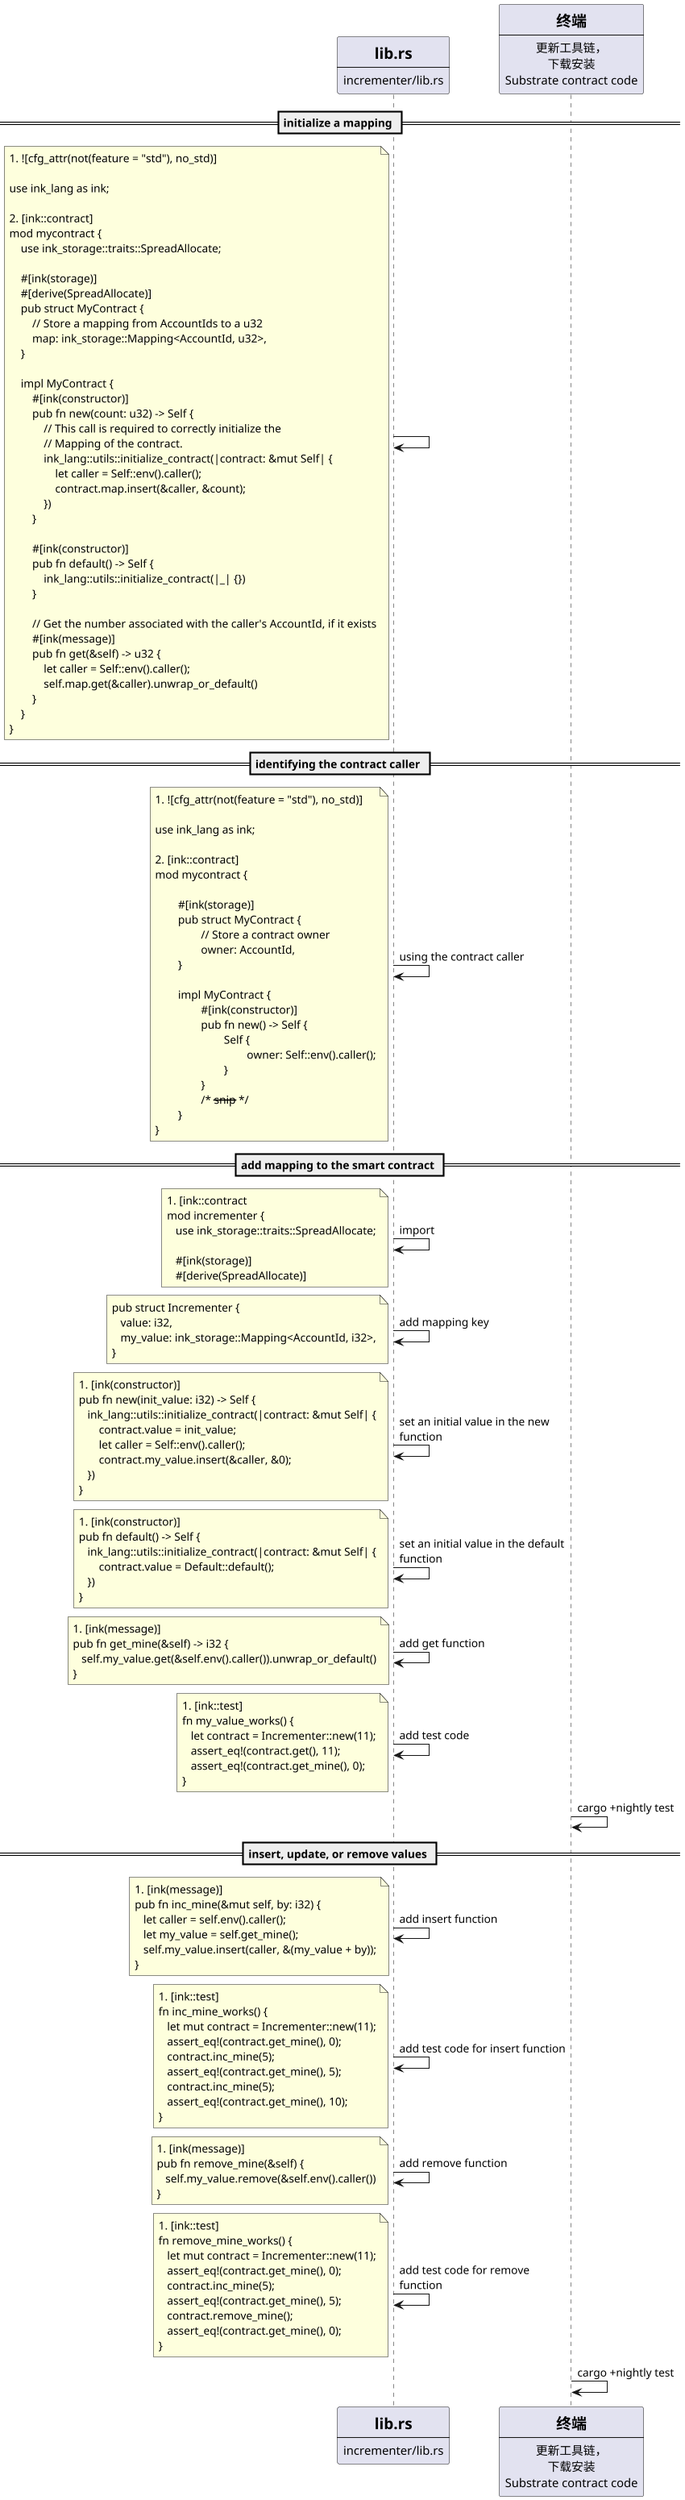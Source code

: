 @startuml
scale 850 width
skinparam maxMessageSize 200
participant lib [
    =lib.rs
    ----
    incrementer/lib.rs
]
participant terminal [
    =终端
    ----
    更新工具链，
    下载安装
    Substrate contract code
]

== initialize a mapping ==
lib -> lib:
note left
#![cfg_attr(not(feature = "std"), no_std)]

use ink_lang as ink;

#[ink::contract]
mod mycontract {
    use ink_storage::traits::SpreadAllocate;

    #[ink(storage)]
    #[derive(SpreadAllocate)]
    pub struct MyContract {
        // Store a mapping from AccountIds to a u32
        map: ink_storage::Mapping<AccountId, u32>,
    }

    impl MyContract {
        #[ink(constructor)]
        pub fn new(count: u32) -> Self {
            // This call is required to correctly initialize the
            // Mapping of the contract.
            ink_lang::utils::initialize_contract(|contract: &mut Self| {
                let caller = Self::env().caller();
                contract.map.insert(&caller, &count);
            })
        }

        #[ink(constructor)]
        pub fn default() -> Self {
            ink_lang::utils::initialize_contract(|_| {})
        }

        // Get the number associated with the caller's AccountId, if it exists
        #[ink(message)]
        pub fn get(&self) -> u32 {
            let caller = Self::env().caller();
            self.map.get(&caller).unwrap_or_default()
        }
    }
}
end note
== identifying the contract caller ==
lib -> lib: using the contract caller
note left
#![cfg_attr(not(feature = "std"), no_std)]

use ink_lang as ink;

#[ink::contract]
mod mycontract {

	#[ink(storage)]
	pub struct MyContract {
		// Store a contract owner
		owner: AccountId,
	}

	impl MyContract {
		#[ink(constructor)]
		pub fn new() -> Self {
			Self {
				owner: Self::env().caller();
			}
		}
		/* --snip-- */
	}
}
end note
== add mapping to the smart contract ==
lib -> lib: import
note left
#[ink::contract
mod incrementer {
   use ink_storage::traits::SpreadAllocate;

   #[ink(storage)]
   #[derive(SpreadAllocate)]
end note
lib -> lib: add mapping key
note left
pub struct Incrementer {
   value: i32,
   my_value: ink_storage::Mapping<AccountId, i32>,
}
end note
lib -> lib: set an initial value in the new function
note left
#[ink(constructor)]
pub fn new(init_value: i32) -> Self {
   ink_lang::utils::initialize_contract(|contract: &mut Self| {
       contract.value = init_value;
       let caller = Self::env().caller();
       contract.my_value.insert(&caller, &0);
   })
}
end note
lib -> lib: set an initial value in the default function
note left
#[ink(constructor)]
pub fn default() -> Self {
   ink_lang::utils::initialize_contract(|contract: &mut Self| {
       contract.value = Default::default();
   })
}
end note
lib -> lib: add get function
note left
#[ink(message)]
pub fn get_mine(&self) -> i32 {
   self.my_value.get(&self.env().caller()).unwrap_or_default()
}
end note
lib -> lib: add test code
note left
#[ink::test]
fn my_value_works() {
   let contract = Incrementer::new(11);
   assert_eq!(contract.get(), 11);
   assert_eq!(contract.get_mine(), 0);
}
end note
terminal -> terminal: cargo +nightly test
== insert, update, or remove values ==
lib -> lib: add insert function
note left
#[ink(message)]
pub fn inc_mine(&mut self, by: i32) {
   let caller = self.env().caller();
   let my_value = self.get_mine();
   self.my_value.insert(caller, &(my_value + by));
}
end note
lib -> lib: add test code for insert function
note left
#[ink::test]
fn inc_mine_works() {
   let mut contract = Incrementer::new(11);
   assert_eq!(contract.get_mine(), 0);
   contract.inc_mine(5);
   assert_eq!(contract.get_mine(), 5);
   contract.inc_mine(5);
   assert_eq!(contract.get_mine(), 10);
}
end note
lib -> lib: add remove function
note left
#[ink(message)]
pub fn remove_mine(&self) {
   self.my_value.remove(&self.env().caller())
}
end note
lib -> lib: add test code for remove function
note left
#[ink::test]
fn remove_mine_works() {
   let mut contract = Incrementer::new(11);
   assert_eq!(contract.get_mine(), 0);
   contract.inc_mine(5);
   assert_eq!(contract.get_mine(), 5);
   contract.remove_mine();
   assert_eq!(contract.get_mine(), 0);
}
end note
terminal -> terminal: cargo +nightly test

@enduml